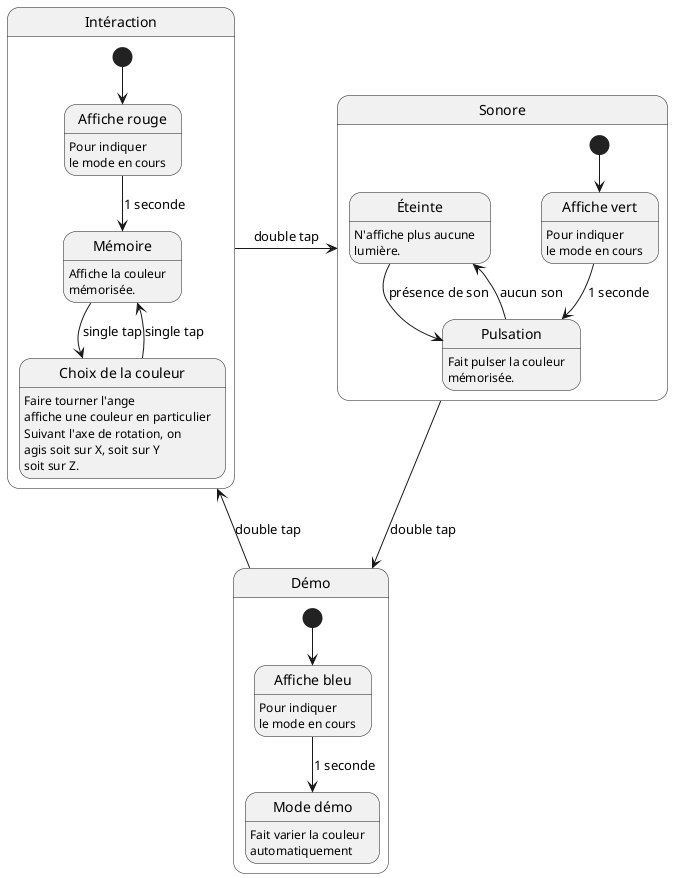 @startuml Etats.png
    state "Démo" as demo {

    state "Affiche bleu" as bleu
    bleu : Pour indiquer
    bleu : le mode en cours

    state "Mode démo" as Demo
    Demo : Fait varier la couleur
    Demo : automatiquement

    [*] --> bleu
    bleu --> Demo : 1 seconde
    }

    state "Intéraction" as inter {

    state "Affiche rouge" as rouge
    rouge : Pour indiquer
    rouge : le mode en cours

    state "Mémoire" as mem
    mem : Affiche la couleur
    mem : mémorisée.

    state "Choix de la couleur" as choix
    choix : Faire tourner l'ange
    choix : affiche une couleur en particulier
    choix : Suivant l'axe de rotation, on
    choix : agis soit sur X, soit sur Y
    choix : soit sur Z.

    [*] --> rouge
    rouge --> mem : 1 seconde
    mem --> choix : single tap
    choix --> mem : single tap

    }

    state "Sonore" as micro {
    state "Affiche vert" as vert
    vert : Pour indiquer
    vert : le mode en cours

    state "Pulsation" as pulse
    pulse : Fait pulser la couleur
    pulse : mémorisée.

    state "Éteinte" as off
    off : N'affiche plus aucune
    off : lumière.

    [*] --> vert
    vert --> pulse : 1 seconde
    pulse --> off : aucun son
    off -> pulse : présence de son
    }

    demo --> inter : double tap
    inter -> micro : double tap
    micro --> demo : double tap
@enduml
